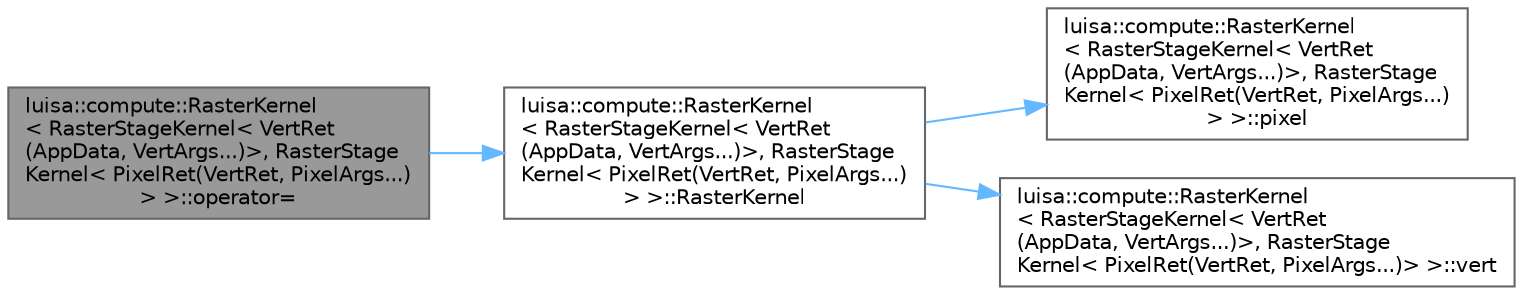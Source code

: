 digraph "luisa::compute::RasterKernel&lt; RasterStageKernel&lt; VertRet(AppData, VertArgs...)&gt;, RasterStageKernel&lt; PixelRet(VertRet, PixelArgs...)&gt; &gt;::operator="
{
 // LATEX_PDF_SIZE
  bgcolor="transparent";
  edge [fontname=Helvetica,fontsize=10,labelfontname=Helvetica,labelfontsize=10];
  node [fontname=Helvetica,fontsize=10,shape=box,height=0.2,width=0.4];
  rankdir="LR";
  Node1 [id="Node000001",label="luisa::compute::RasterKernel\l\< RasterStageKernel\< VertRet\l(AppData, VertArgs...)\>, RasterStage\lKernel\< PixelRet(VertRet, PixelArgs...)\l\> \>::operator=",height=0.2,width=0.4,color="gray40", fillcolor="grey60", style="filled", fontcolor="black",tooltip=" "];
  Node1 -> Node2 [id="edge1_Node000001_Node000002",color="steelblue1",style="solid",tooltip=" "];
  Node2 [id="Node000002",label="luisa::compute::RasterKernel\l\< RasterStageKernel\< VertRet\l(AppData, VertArgs...)\>, RasterStage\lKernel\< PixelRet(VertRet, PixelArgs...)\l\> \>::RasterKernel",height=0.2,width=0.4,color="grey40", fillcolor="white", style="filled",URL="$classluisa_1_1compute_1_1_raster_kernel_3_01_raster_stage_kernel_3_01_vert_ret_07_app_data_00_012b1ae494bbf7729aa457542a2a605bf1.html#a1d9fbe0e60d0e180604b18c352d26f47",tooltip=" "];
  Node2 -> Node3 [id="edge2_Node000002_Node000003",color="steelblue1",style="solid",tooltip=" "];
  Node3 [id="Node000003",label="luisa::compute::RasterKernel\l\< RasterStageKernel\< VertRet\l(AppData, VertArgs...)\>, RasterStage\lKernel\< PixelRet(VertRet, PixelArgs...)\l\> \>::pixel",height=0.2,width=0.4,color="grey40", fillcolor="white", style="filled",URL="$classluisa_1_1compute_1_1_raster_kernel_3_01_raster_stage_kernel_3_01_vert_ret_07_app_data_00_012b1ae494bbf7729aa457542a2a605bf1.html#a1e6d76d78eddc8a7d8e74128da493f65",tooltip=" "];
  Node2 -> Node4 [id="edge3_Node000002_Node000004",color="steelblue1",style="solid",tooltip=" "];
  Node4 [id="Node000004",label="luisa::compute::RasterKernel\l\< RasterStageKernel\< VertRet\l(AppData, VertArgs...)\>, RasterStage\lKernel\< PixelRet(VertRet, PixelArgs...)\> \>::vert",height=0.2,width=0.4,color="grey40", fillcolor="white", style="filled",URL="$classluisa_1_1compute_1_1_raster_kernel_3_01_raster_stage_kernel_3_01_vert_ret_07_app_data_00_012b1ae494bbf7729aa457542a2a605bf1.html#ac476c520b3991cb1085a72b36faa2528",tooltip=" "];
}

